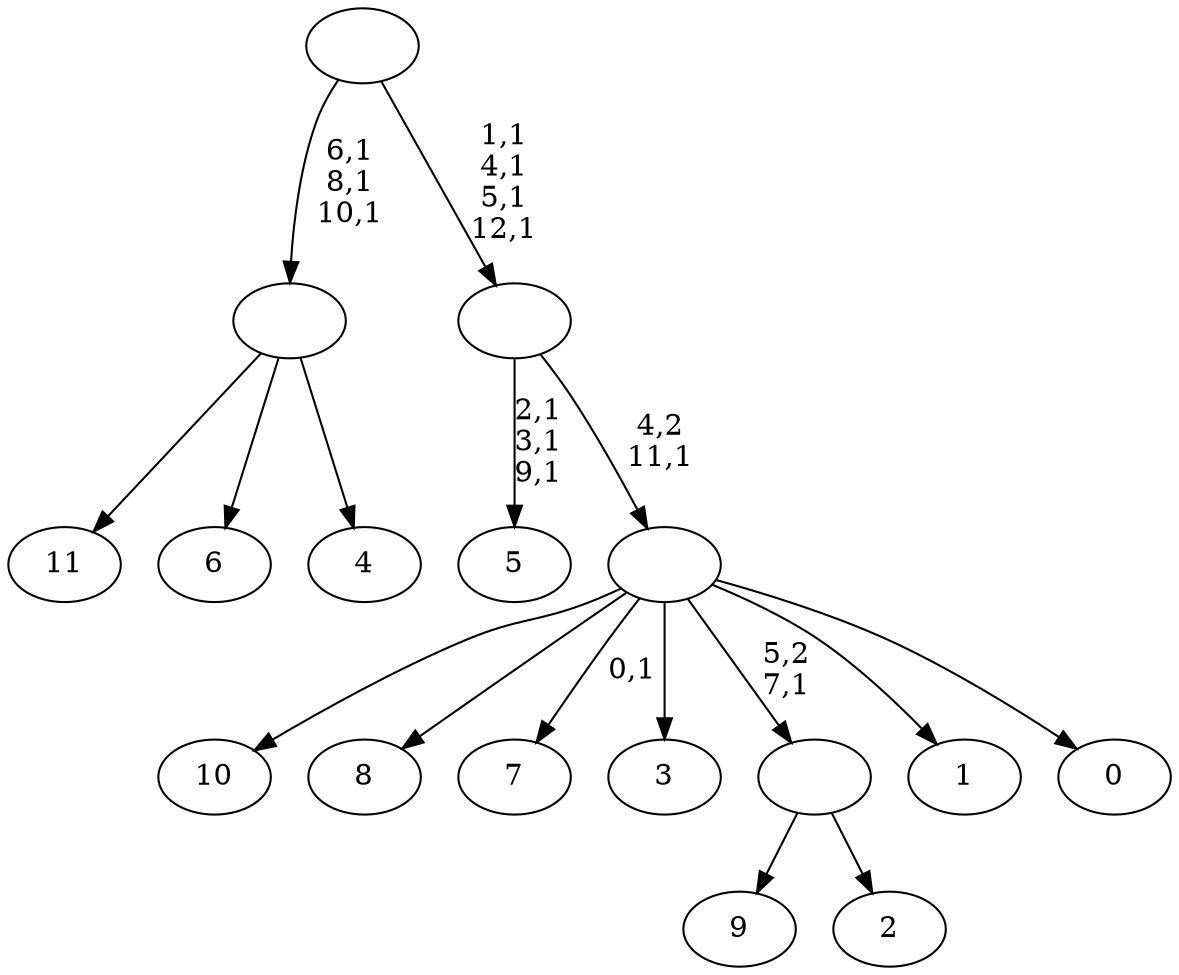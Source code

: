 digraph T {
	25 [label="11"]
	24 [label="10"]
	23 [label="9"]
	22 [label="8"]
	21 [label="7"]
	19 [label="6"]
	18 [label="5"]
	14 [label="4"]
	13 [label=""]
	10 [label="3"]
	9 [label="2"]
	8 [label=""]
	7 [label="1"]
	6 [label="0"]
	5 [label=""]
	4 [label=""]
	0 [label=""]
	13 -> 25 [label=""]
	13 -> 19 [label=""]
	13 -> 14 [label=""]
	8 -> 23 [label=""]
	8 -> 9 [label=""]
	5 -> 21 [label="0,1"]
	5 -> 24 [label=""]
	5 -> 22 [label=""]
	5 -> 10 [label=""]
	5 -> 8 [label="5,2\n7,1"]
	5 -> 7 [label=""]
	5 -> 6 [label=""]
	4 -> 18 [label="2,1\n3,1\n9,1"]
	4 -> 5 [label="4,2\n11,1"]
	0 -> 4 [label="1,1\n4,1\n5,1\n12,1"]
	0 -> 13 [label="6,1\n8,1\n10,1"]
}
